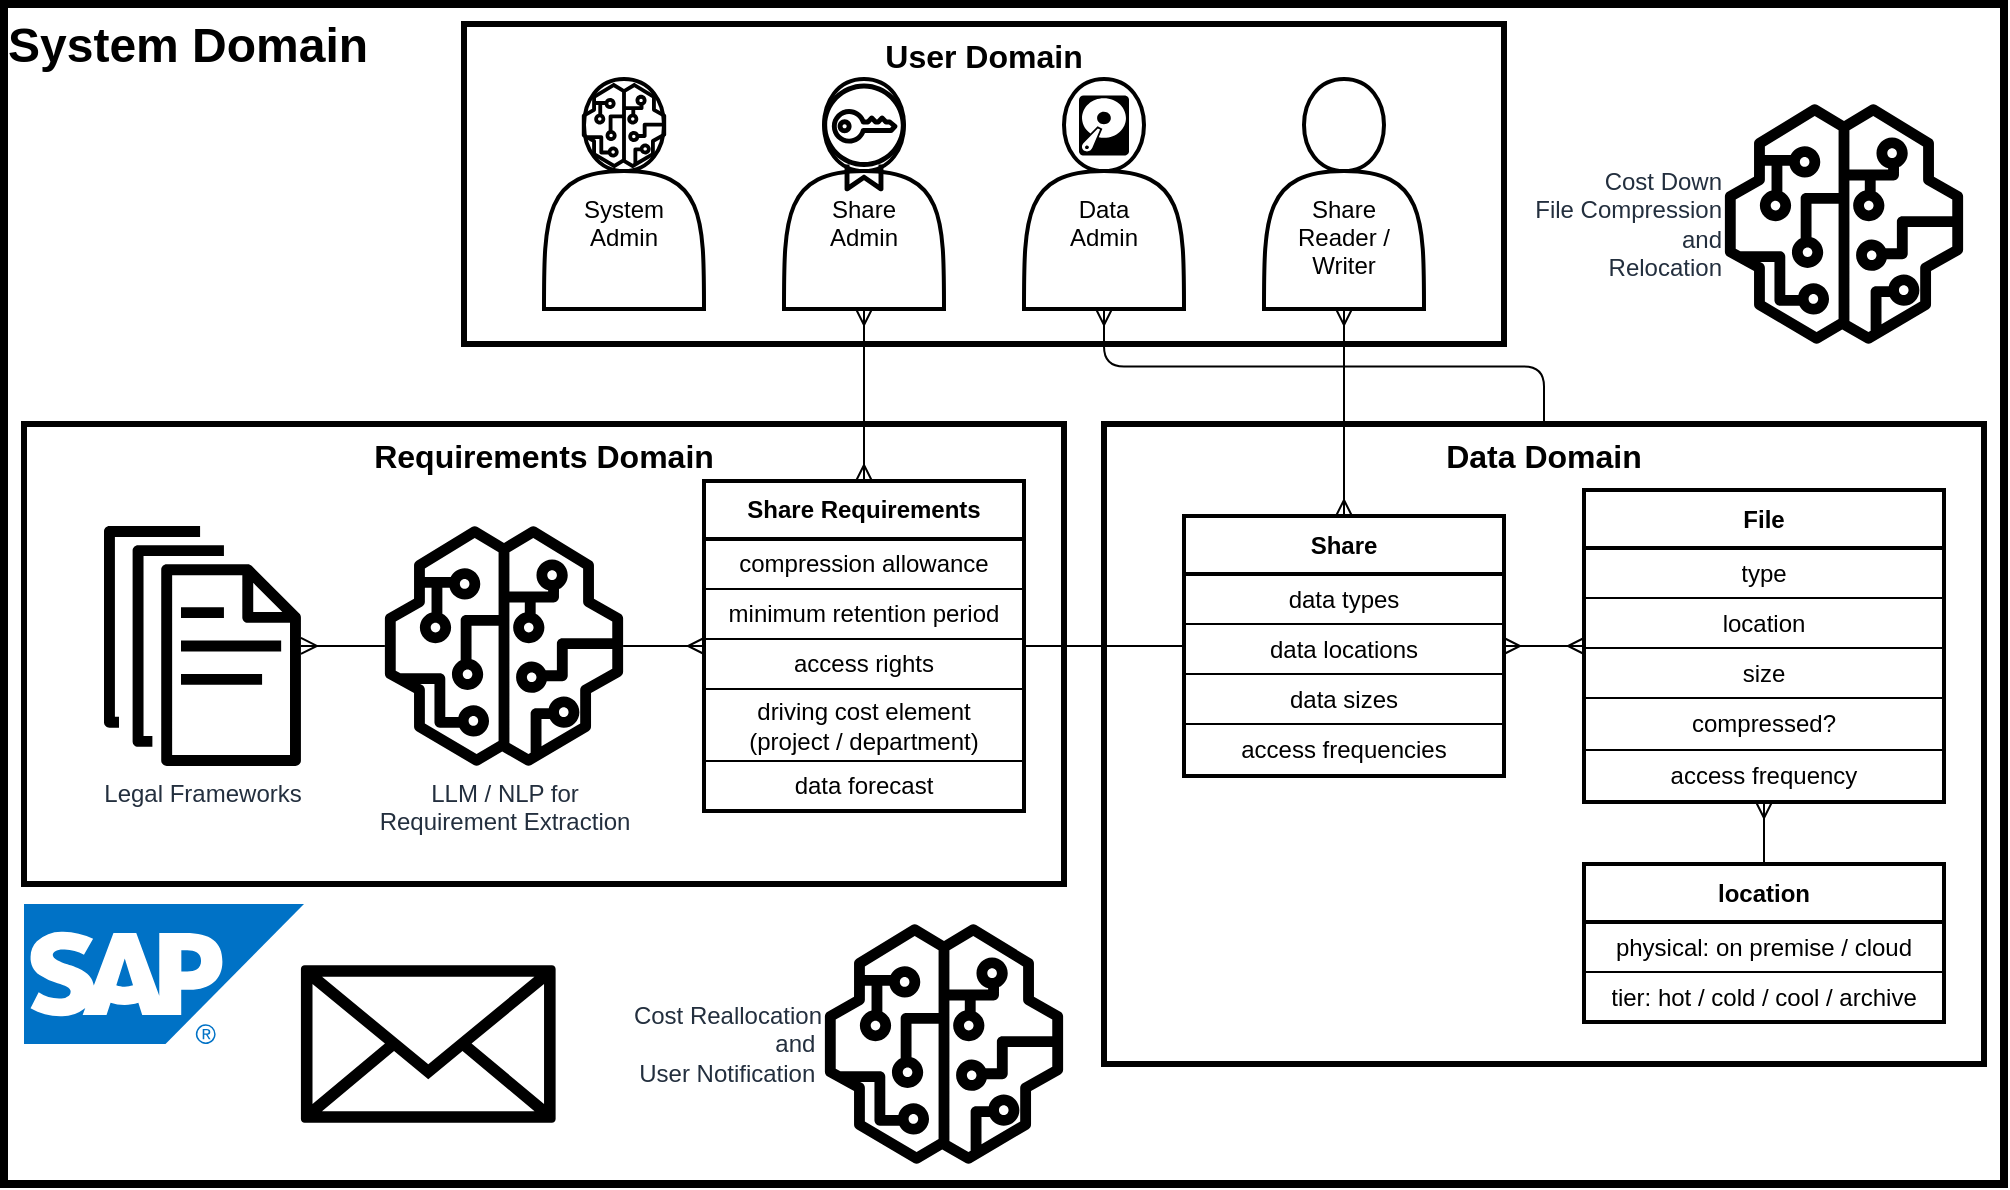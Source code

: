 <mxfile scale="2" border="0">
    <diagram id="MPPlBgXA0L6mL1Z8iJb4" name="VisualArch">
        <mxGraphModel dx="1604" dy="1180" grid="1" gridSize="10" guides="1" tooltips="1" connect="1" arrows="1" fold="1" page="0" pageScale="1" pageWidth="850" pageHeight="1100" math="0" shadow="0">
            <root>
                <mxCell id="0"/>
                <mxCell id="1" parent="0"/>
                <mxCell id="70" value="&lt;div&gt;System Domain&lt;/div&gt;" style="rounded=0;whiteSpace=wrap;html=1;align=left;verticalAlign=top;strokeWidth=4;fontSize=24;fontStyle=1" vertex="1" parent="1">
                    <mxGeometry x="-550" y="-730" width="1000" height="590" as="geometry"/>
                </mxCell>
                <mxCell id="67" value="&lt;div&gt;Requirements Domain&lt;/div&gt;" style="rounded=0;whiteSpace=wrap;html=1;align=center;verticalAlign=top;strokeWidth=3;fontStyle=1;fontSize=16;" vertex="1" parent="1">
                    <mxGeometry x="-540" y="-520" width="520" height="230" as="geometry"/>
                </mxCell>
                <mxCell id="66" value="&lt;div&gt;User Domain&lt;/div&gt;" style="rounded=0;whiteSpace=wrap;html=1;align=center;verticalAlign=top;strokeWidth=3;fontStyle=1;fontSize=16;" vertex="1" parent="1">
                    <mxGeometry x="-320" y="-720" width="520" height="160" as="geometry"/>
                </mxCell>
                <mxCell id="65" value="&lt;div&gt;Data Domain&lt;/div&gt;" style="rounded=0;whiteSpace=wrap;html=1;align=center;verticalAlign=top;strokeWidth=3;fontStyle=1;fontSize=16;" vertex="1" parent="1">
                    <mxGeometry y="-520" width="440" height="320" as="geometry"/>
                </mxCell>
                <mxCell id="2" value="Legal Frameworks" style="sketch=0;outlineConnect=0;fontColor=#232F3E;gradientColor=none;fillColor=#000000;strokeColor=none;dashed=0;verticalLabelPosition=bottom;verticalAlign=top;align=center;html=1;fontSize=12;fontStyle=0;aspect=fixed;pointerEvents=1;shape=mxgraph.aws4.documents;" vertex="1" parent="1">
                    <mxGeometry x="-500" y="-469" width="98.46" height="120" as="geometry"/>
                </mxCell>
                <mxCell id="3" value="LLM / NLP for &lt;br&gt;Requirement Extraction" style="sketch=0;outlineConnect=0;fontColor=#232F3E;gradientColor=none;fillColor=#000000;strokeColor=none;dashed=0;verticalLabelPosition=bottom;verticalAlign=top;align=center;html=1;fontSize=12;fontStyle=0;aspect=fixed;pointerEvents=1;shape=mxgraph.aws4.sagemaker_model;" vertex="1" parent="1">
                    <mxGeometry x="-360" y="-469" width="120" height="120" as="geometry"/>
                </mxCell>
                <mxCell id="7" value="" style="sketch=0;outlineConnect=0;fontColor=#232F3E;gradientColor=none;fillColor=#000000;strokeColor=none;dashed=0;verticalLabelPosition=bottom;verticalAlign=top;align=center;html=1;fontSize=12;fontStyle=0;aspect=fixed;pointerEvents=1;shape=mxgraph.aws4.email_2;" vertex="1" parent="1">
                    <mxGeometry x="-401.54" y="-250" width="127.35" height="80" as="geometry"/>
                </mxCell>
                <mxCell id="8" value="" style="image;sketch=0;aspect=fixed;html=1;points=[];align=center;fontSize=12;image=img/lib/mscae/SAP_HANA_on_Azure.svg;imageBackground=none;" vertex="1" parent="1">
                    <mxGeometry x="-540" y="-280" width="140" height="70" as="geometry"/>
                </mxCell>
                <mxCell id="11" value="" style="endArrow=none;html=1;edgeStyle=orthogonalEdgeStyle;endFill=0;startArrow=ERmany;startFill=0;" edge="1" parent="1" source="2" target="3">
                    <mxGeometry relative="1" as="geometry">
                        <mxPoint x="-550" y="-530" as="sourcePoint"/>
                        <mxPoint x="-390" y="-530" as="targetPoint"/>
                    </mxGeometry>
                </mxCell>
                <mxCell id="14" value="Share Requirements" style="swimlane;fontStyle=1;align=center;verticalAlign=middle;childLayout=stackLayout;horizontal=1;startSize=29;horizontalStack=0;resizeParent=1;resizeParentMax=0;resizeLast=0;collapsible=0;marginBottom=0;html=1;whiteSpace=wrap;strokeWidth=2;" vertex="1" parent="1">
                    <mxGeometry x="-200" y="-491.5" width="160" height="165" as="geometry"/>
                </mxCell>
                <mxCell id="15" value="compression allowance" style="text;html=1;strokeColor=default;fillColor=none;align=center;verticalAlign=middle;spacingLeft=4;spacingRight=4;overflow=hidden;rotatable=0;points=[[0,0.5],[1,0.5]];portConstraint=eastwest;whiteSpace=wrap;" vertex="1" parent="14">
                    <mxGeometry y="29" width="160" height="25" as="geometry"/>
                </mxCell>
                <mxCell id="16" value="minimum retention period" style="text;html=1;strokeColor=default;fillColor=none;align=center;verticalAlign=middle;spacingLeft=4;spacingRight=4;overflow=hidden;rotatable=0;points=[[0,0.5],[1,0.5]];portConstraint=eastwest;whiteSpace=wrap;" vertex="1" parent="14">
                    <mxGeometry y="54" width="160" height="25" as="geometry"/>
                </mxCell>
                <mxCell id="25" value="access rights" style="text;html=1;strokeColor=default;fillColor=none;align=center;verticalAlign=middle;spacingLeft=4;spacingRight=4;overflow=hidden;rotatable=0;points=[[0,0.5],[1,0.5]];portConstraint=eastwest;whiteSpace=wrap;" vertex="1" parent="14">
                    <mxGeometry y="79" width="160" height="25" as="geometry"/>
                </mxCell>
                <mxCell id="26" value="driving cost element&lt;br&gt;(project / department)" style="text;html=1;strokeColor=default;fillColor=none;align=center;verticalAlign=middle;spacingLeft=4;spacingRight=4;overflow=hidden;rotatable=0;points=[[0,0.5],[1,0.5]];portConstraint=eastwest;whiteSpace=wrap;" vertex="1" parent="14">
                    <mxGeometry y="104" width="160" height="36" as="geometry"/>
                </mxCell>
                <mxCell id="63" value="data forecast" style="text;html=1;strokeColor=default;fillColor=none;align=center;verticalAlign=middle;spacingLeft=4;spacingRight=4;overflow=hidden;rotatable=0;points=[[0,0.5],[1,0.5]];portConstraint=eastwest;whiteSpace=wrap;" vertex="1" parent="14">
                    <mxGeometry y="140" width="160" height="25" as="geometry"/>
                </mxCell>
                <mxCell id="17" value="" style="endArrow=ERmany;html=1;edgeStyle=orthogonalEdgeStyle;endFill=0;startArrow=none;startFill=0;" edge="1" parent="1" source="3" target="14">
                    <mxGeometry relative="1" as="geometry">
                        <mxPoint x="-320" y="-415.34" as="sourcePoint"/>
                        <mxPoint x="-240" y="-420" as="targetPoint"/>
                    </mxGeometry>
                </mxCell>
                <mxCell id="20" value="&lt;div&gt;&lt;br&gt;&lt;/div&gt;&lt;div&gt;&lt;br&gt;&lt;/div&gt;&lt;div&gt;Share&lt;/div&gt;&lt;div&gt;Admin&lt;/div&gt;" style="shape=actor;whiteSpace=wrap;html=1;strokeWidth=2;" vertex="1" parent="1">
                    <mxGeometry x="-160" y="-692.5" width="80" height="115" as="geometry"/>
                </mxCell>
                <mxCell id="21" value="" style="endArrow=ERmany;html=1;edgeStyle=orthogonalEdgeStyle;endFill=0;startArrow=ERmany;startFill=0;exitX=0.5;exitY=1;exitDx=0;exitDy=0;entryX=0.5;entryY=0;entryDx=0;entryDy=0;" edge="1" parent="1" source="20" target="14">
                    <mxGeometry relative="1" as="geometry">
                        <mxPoint x="-150" y="-490" as="sourcePoint"/>
                        <mxPoint x="-30" y="-490" as="targetPoint"/>
                    </mxGeometry>
                </mxCell>
                <mxCell id="27" value="" style="endArrow=none;html=1;edgeStyle=orthogonalEdgeStyle;endFill=0;startArrow=none;startFill=0;" edge="1" parent="1" source="14" target="31">
                    <mxGeometry relative="1" as="geometry">
                        <mxPoint x="-30" y="-415.2" as="sourcePoint"/>
                        <mxPoint x="60" y="-415" as="targetPoint"/>
                    </mxGeometry>
                </mxCell>
                <mxCell id="31" value="Share" style="swimlane;fontStyle=1;align=center;verticalAlign=middle;childLayout=stackLayout;horizontal=1;startSize=29;horizontalStack=0;resizeParent=1;resizeParentMax=0;resizeLast=0;collapsible=0;marginBottom=0;html=1;whiteSpace=wrap;strokeWidth=2;" vertex="1" parent="1">
                    <mxGeometry x="40" y="-474" width="160" height="130" as="geometry"/>
                </mxCell>
                <mxCell id="32" value="data types" style="text;html=1;strokeColor=default;fillColor=none;align=center;verticalAlign=middle;spacingLeft=4;spacingRight=4;overflow=hidden;rotatable=0;points=[[0,0.5],[1,0.5]];portConstraint=eastwest;whiteSpace=wrap;" vertex="1" parent="31">
                    <mxGeometry y="29" width="160" height="25" as="geometry"/>
                </mxCell>
                <mxCell id="33" value="data locations" style="text;html=1;strokeColor=default;fillColor=none;align=center;verticalAlign=middle;spacingLeft=4;spacingRight=4;overflow=hidden;rotatable=0;points=[[0,0.5],[1,0.5]];portConstraint=eastwest;whiteSpace=wrap;" vertex="1" parent="31">
                    <mxGeometry y="54" width="160" height="25" as="geometry"/>
                </mxCell>
                <mxCell id="34" value="data sizes" style="text;html=1;strokeColor=default;fillColor=none;align=center;verticalAlign=middle;spacingLeft=4;spacingRight=4;overflow=hidden;rotatable=0;points=[[0,0.5],[1,0.5]];portConstraint=eastwest;whiteSpace=wrap;" vertex="1" parent="31">
                    <mxGeometry y="79" width="160" height="25" as="geometry"/>
                </mxCell>
                <mxCell id="35" value="access frequencies" style="text;html=1;strokeColor=default;fillColor=none;align=center;verticalAlign=middle;spacingLeft=4;spacingRight=4;overflow=hidden;rotatable=0;points=[[0,0.5],[1,0.5]];portConstraint=eastwest;whiteSpace=wrap;" vertex="1" parent="31">
                    <mxGeometry y="104" width="160" height="26" as="geometry"/>
                </mxCell>
                <mxCell id="36" value="&lt;div&gt;&lt;br&gt;&lt;/div&gt;&lt;div&gt;&lt;br&gt;&lt;/div&gt;&lt;div&gt;&lt;br&gt;&lt;/div&gt;&lt;div&gt;Share&lt;/div&gt;&lt;div&gt;Reader /&lt;br&gt;Writer&lt;/div&gt;" style="shape=actor;whiteSpace=wrap;html=1;strokeWidth=2;" vertex="1" parent="1">
                    <mxGeometry x="80" y="-692.5" width="80" height="115" as="geometry"/>
                </mxCell>
                <mxCell id="37" value="" style="endArrow=ERmany;html=1;edgeStyle=orthogonalEdgeStyle;endFill=0;startArrow=ERmany;startFill=0;exitX=0.5;exitY=1;exitDx=0;exitDy=0;entryX=0.5;entryY=0;entryDx=0;entryDy=0;" edge="1" parent="1" source="36" target="31">
                    <mxGeometry relative="1" as="geometry">
                        <mxPoint x="140" y="-550" as="sourcePoint"/>
                        <mxPoint x="140" y="-475" as="targetPoint"/>
                    </mxGeometry>
                </mxCell>
                <mxCell id="41" value="File" style="swimlane;fontStyle=1;align=center;verticalAlign=middle;childLayout=stackLayout;horizontal=1;startSize=29;horizontalStack=0;resizeParent=1;resizeParentMax=0;resizeLast=0;collapsible=0;marginBottom=0;html=1;whiteSpace=wrap;strokeWidth=2;" vertex="1" parent="1">
                    <mxGeometry x="240" y="-487" width="180" height="156" as="geometry"/>
                </mxCell>
                <mxCell id="42" value="type" style="text;html=1;strokeColor=default;fillColor=none;align=center;verticalAlign=middle;spacingLeft=4;spacingRight=4;overflow=hidden;rotatable=0;points=[[0,0.5],[1,0.5]];portConstraint=eastwest;whiteSpace=wrap;" vertex="1" parent="41">
                    <mxGeometry y="29" width="180" height="25" as="geometry"/>
                </mxCell>
                <mxCell id="43" value="location" style="text;html=1;strokeColor=default;fillColor=none;align=center;verticalAlign=middle;spacingLeft=4;spacingRight=4;overflow=hidden;rotatable=0;points=[[0,0.5],[1,0.5]];portConstraint=eastwest;whiteSpace=wrap;" vertex="1" parent="41">
                    <mxGeometry y="54" width="180" height="25" as="geometry"/>
                </mxCell>
                <mxCell id="44" value="size" style="text;html=1;strokeColor=default;fillColor=none;align=center;verticalAlign=middle;spacingLeft=4;spacingRight=4;overflow=hidden;rotatable=0;points=[[0,0.5],[1,0.5]];portConstraint=eastwest;whiteSpace=wrap;" vertex="1" parent="41">
                    <mxGeometry y="79" width="180" height="25" as="geometry"/>
                </mxCell>
                <mxCell id="64" value="compressed?" style="text;html=1;strokeColor=default;fillColor=none;align=center;verticalAlign=middle;spacingLeft=4;spacingRight=4;overflow=hidden;rotatable=0;points=[[0,0.5],[1,0.5]];portConstraint=eastwest;whiteSpace=wrap;" vertex="1" parent="41">
                    <mxGeometry y="104" width="180" height="26" as="geometry"/>
                </mxCell>
                <mxCell id="45" value="access frequency" style="text;html=1;strokeColor=default;fillColor=none;align=center;verticalAlign=middle;spacingLeft=4;spacingRight=4;overflow=hidden;rotatable=0;points=[[0,0.5],[1,0.5]];portConstraint=eastwest;whiteSpace=wrap;" vertex="1" parent="41">
                    <mxGeometry y="130" width="180" height="26" as="geometry"/>
                </mxCell>
                <mxCell id="49" value="" style="endArrow=ERmany;html=1;edgeStyle=orthogonalEdgeStyle;endFill=0;startArrow=ERmany;startFill=0;" edge="1" parent="1" source="31" target="41">
                    <mxGeometry relative="1" as="geometry">
                        <mxPoint x="250" y="-410" as="sourcePoint"/>
                        <mxPoint x="342" y="-410" as="targetPoint"/>
                    </mxGeometry>
                </mxCell>
                <mxCell id="52" value="location" style="swimlane;fontStyle=1;align=center;verticalAlign=middle;childLayout=stackLayout;horizontal=1;startSize=29;horizontalStack=0;resizeParent=1;resizeParentMax=0;resizeLast=0;collapsible=0;marginBottom=0;html=1;whiteSpace=wrap;strokeWidth=2;" vertex="1" parent="1">
                    <mxGeometry x="240" y="-300" width="180" height="79" as="geometry"/>
                </mxCell>
                <mxCell id="53" value="physical: on premise / cloud" style="text;html=1;strokeColor=default;fillColor=none;align=center;verticalAlign=middle;spacingLeft=4;spacingRight=4;overflow=hidden;rotatable=0;points=[[0,0.5],[1,0.5]];portConstraint=eastwest;whiteSpace=wrap;" vertex="1" parent="52">
                    <mxGeometry y="29" width="180" height="25" as="geometry"/>
                </mxCell>
                <mxCell id="54" value="tier: hot / cold / cool / archive" style="text;html=1;strokeColor=default;fillColor=none;align=center;verticalAlign=middle;spacingLeft=4;spacingRight=4;overflow=hidden;rotatable=0;points=[[0,0.5],[1,0.5]];portConstraint=eastwest;whiteSpace=wrap;" vertex="1" parent="52">
                    <mxGeometry y="54" width="180" height="25" as="geometry"/>
                </mxCell>
                <mxCell id="57" value="" style="endArrow=ERmany;html=1;edgeStyle=orthogonalEdgeStyle;endFill=0;startArrow=none;startFill=0;exitX=0.5;exitY=0;exitDx=0;exitDy=0;" edge="1" parent="1" source="52" target="41">
                    <mxGeometry relative="1" as="geometry">
                        <mxPoint x="-30" y="-405" as="sourcePoint"/>
                        <mxPoint x="70" y="-405" as="targetPoint"/>
                    </mxGeometry>
                </mxCell>
                <mxCell id="62" value="Cost Down &lt;br&gt;File Compression &lt;br&gt;and&lt;br&gt;Relocation" style="sketch=0;outlineConnect=0;fontColor=#232F3E;gradientColor=none;fillColor=#000000;strokeColor=none;dashed=0;verticalLabelPosition=middle;verticalAlign=middle;align=right;html=1;fontSize=12;fontStyle=0;aspect=fixed;pointerEvents=1;shape=mxgraph.aws4.sagemaker_model;labelPosition=left;strokeWidth=1;" vertex="1" parent="1">
                    <mxGeometry x="310" y="-680" width="120" height="120" as="geometry"/>
                </mxCell>
                <mxCell id="71" value="Cost Reallocation&lt;br&gt;and&amp;nbsp;&lt;br&gt;User Notification&amp;nbsp;" style="sketch=0;outlineConnect=0;fontColor=#232F3E;gradientColor=none;fillColor=#000000;strokeColor=none;dashed=0;verticalLabelPosition=middle;verticalAlign=middle;align=right;html=1;fontSize=12;fontStyle=0;aspect=fixed;pointerEvents=1;shape=mxgraph.aws4.sagemaker_model;labelPosition=left;" vertex="1" parent="1">
                    <mxGeometry x="-140" y="-270" width="120" height="120" as="geometry"/>
                </mxCell>
                <mxCell id="74" value="&lt;div&gt;&lt;br&gt;&lt;/div&gt;&lt;div&gt;&lt;br&gt;&lt;/div&gt;&lt;div&gt;Data&lt;/div&gt;&lt;div&gt;Admin&lt;/div&gt;" style="shape=actor;whiteSpace=wrap;html=1;strokeWidth=2;" vertex="1" parent="1">
                    <mxGeometry x="-40" y="-692.5" width="80" height="115" as="geometry"/>
                </mxCell>
                <mxCell id="75" value="&lt;div&gt;&lt;br&gt;&lt;/div&gt;&lt;div&gt;&lt;br&gt;&lt;/div&gt;&lt;div&gt;System&lt;/div&gt;&lt;div&gt;Admin&lt;/div&gt;" style="shape=actor;whiteSpace=wrap;html=1;strokeWidth=2;" vertex="1" parent="1">
                    <mxGeometry x="-280" y="-692.5" width="80" height="115" as="geometry"/>
                </mxCell>
                <mxCell id="76" value="" style="endArrow=none;html=1;edgeStyle=orthogonalEdgeStyle;endFill=0;startArrow=ERmany;startFill=0;exitX=0.5;exitY=1;exitDx=0;exitDy=0;entryX=0.5;entryY=0;entryDx=0;entryDy=0;" edge="1" parent="1" source="74" target="65">
                    <mxGeometry relative="1" as="geometry">
                        <mxPoint x="-110" y="-567" as="sourcePoint"/>
                        <mxPoint x="-110" y="-481" as="targetPoint"/>
                    </mxGeometry>
                </mxCell>
                <mxCell id="80" value="" style="sketch=0;outlineConnect=0;fontColor=#232F3E;gradientColor=none;fillColor=#000000;strokeColor=none;dashed=0;verticalLabelPosition=middle;verticalAlign=middle;align=right;html=1;fontSize=12;fontStyle=0;aspect=fixed;pointerEvents=1;shape=mxgraph.aws4.sagemaker_model;labelPosition=left;" vertex="1" parent="1">
                    <mxGeometry x="-261.25" y="-690.5" width="42.5" height="42.5" as="geometry"/>
                </mxCell>
                <mxCell id="81" value="" style="sketch=0;pointerEvents=1;shadow=0;dashed=0;html=1;strokeColor=none;fillColor=#000000;labelPosition=center;verticalLabelPosition=bottom;verticalAlign=top;outlineConnect=0;align=center;shape=mxgraph.office.devices.hard_disk;" vertex="1" parent="1">
                    <mxGeometry x="-12.5" y="-684.25" width="25" height="30" as="geometry"/>
                </mxCell>
                <mxCell id="82" value="" style="sketch=0;outlineConnect=0;fontColor=#232F3E;gradientColor=none;strokeColor=#000000;fillColor=none;dashed=0;verticalLabelPosition=bottom;verticalAlign=top;align=center;html=1;fontSize=12;fontStyle=0;aspect=fixed;shape=mxgraph.aws4.resourceIcon;resIcon=mxgraph.aws4.certificate_manager;" vertex="1" parent="1">
                    <mxGeometry x="-153.75" y="-697" width="67.5" height="67.5" as="geometry"/>
                </mxCell>
            </root>
        </mxGraphModel>
    </diagram>
</mxfile>